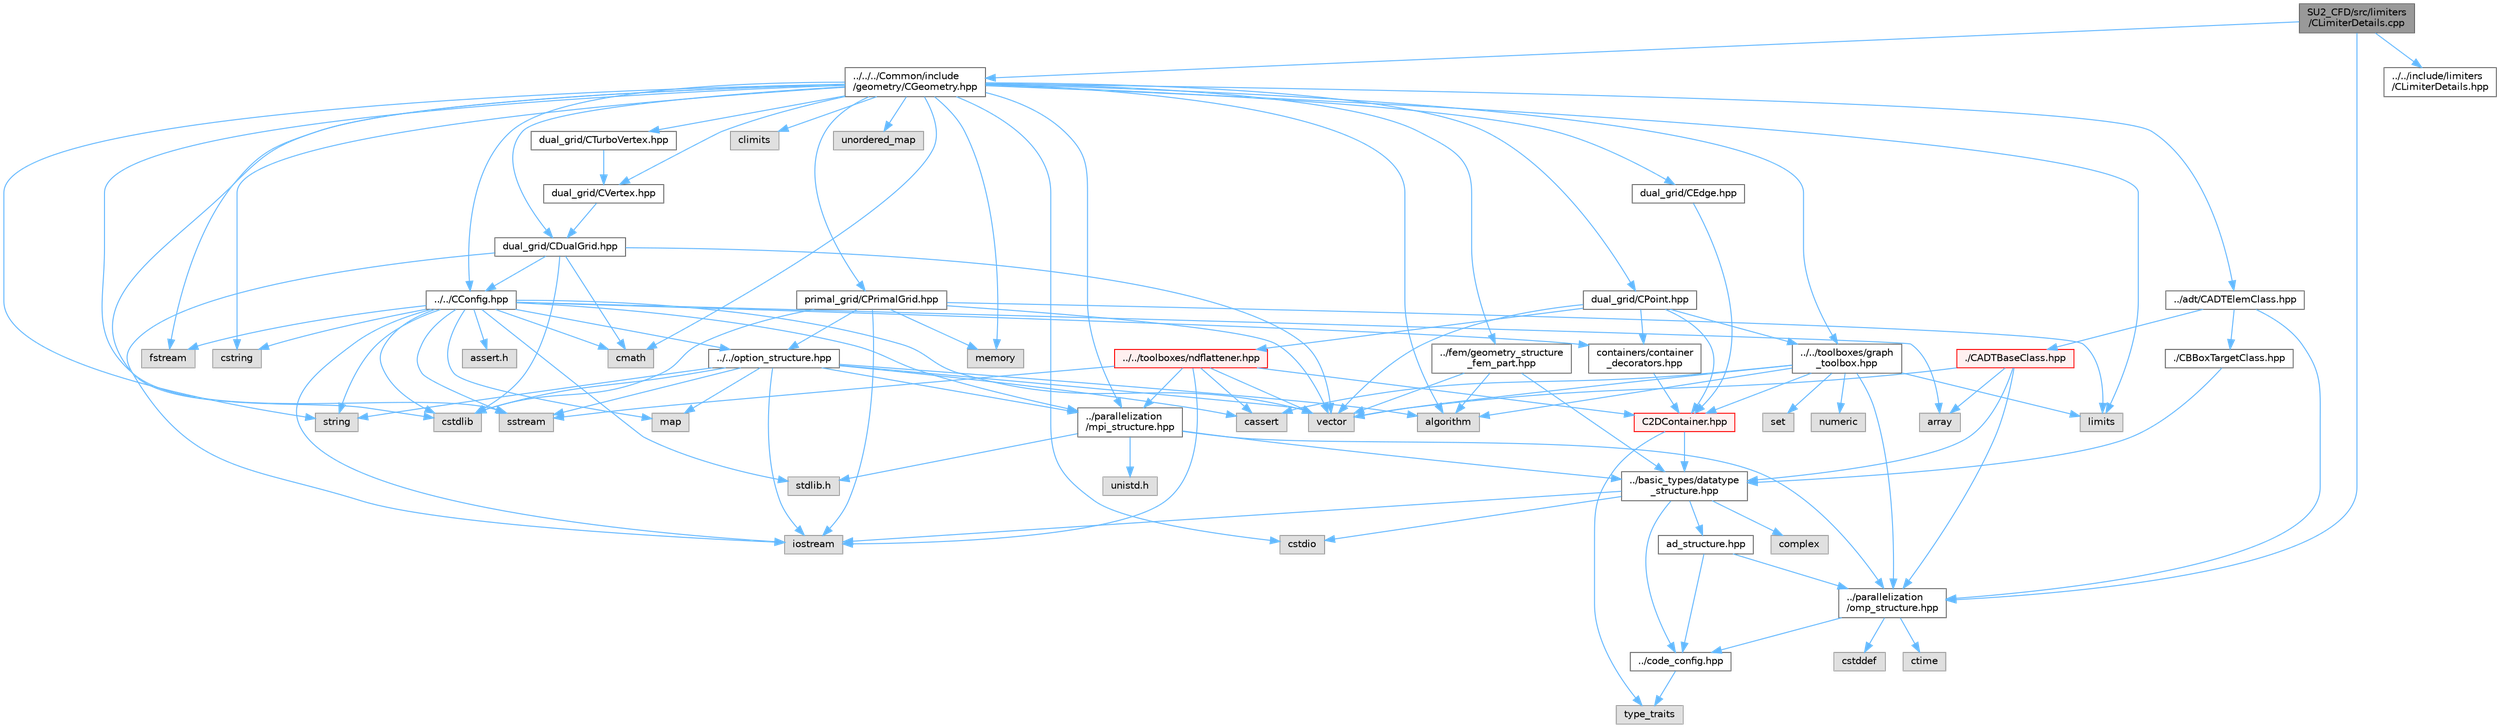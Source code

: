 digraph "SU2_CFD/src/limiters/CLimiterDetails.cpp"
{
 // LATEX_PDF_SIZE
  bgcolor="transparent";
  edge [fontname=Helvetica,fontsize=10,labelfontname=Helvetica,labelfontsize=10];
  node [fontname=Helvetica,fontsize=10,shape=box,height=0.2,width=0.4];
  Node1 [id="Node000001",label="SU2_CFD/src/limiters\l/CLimiterDetails.cpp",height=0.2,width=0.4,color="gray40", fillcolor="grey60", style="filled", fontcolor="black",tooltip="A class template that allows defining limiters via specialization of particular details."];
  Node1 -> Node2 [id="edge1_Node000001_Node000002",color="steelblue1",style="solid",tooltip=" "];
  Node2 [id="Node000002",label="../../../Common/include\l/geometry/CGeometry.hpp",height=0.2,width=0.4,color="grey40", fillcolor="white", style="filled",URL="$CGeometry_8hpp.html",tooltip="Headers of the main subroutines for creating the geometrical structure. The subroutines and functions..."];
  Node2 -> Node3 [id="edge2_Node000002_Node000003",color="steelblue1",style="solid",tooltip=" "];
  Node3 [id="Node000003",label="limits",height=0.2,width=0.4,color="grey60", fillcolor="#E0E0E0", style="filled",tooltip=" "];
  Node2 -> Node4 [id="edge3_Node000002_Node000004",color="steelblue1",style="solid",tooltip=" "];
  Node4 [id="Node000004",label="../parallelization\l/mpi_structure.hpp",height=0.2,width=0.4,color="grey40", fillcolor="white", style="filled",URL="$mpi__structure_8hpp.html",tooltip="Headers of the mpi interface for generalized datatypes. The subroutines and functions are in the mpi_..."];
  Node4 -> Node5 [id="edge4_Node000004_Node000005",color="steelblue1",style="solid",tooltip=" "];
  Node5 [id="Node000005",label="stdlib.h",height=0.2,width=0.4,color="grey60", fillcolor="#E0E0E0", style="filled",tooltip=" "];
  Node4 -> Node6 [id="edge5_Node000004_Node000006",color="steelblue1",style="solid",tooltip=" "];
  Node6 [id="Node000006",label="../basic_types/datatype\l_structure.hpp",height=0.2,width=0.4,color="grey40", fillcolor="white", style="filled",URL="$datatype__structure_8hpp.html",tooltip="Headers for generalized datatypes, defines an interface for AD types."];
  Node6 -> Node7 [id="edge6_Node000006_Node000007",color="steelblue1",style="solid",tooltip=" "];
  Node7 [id="Node000007",label="iostream",height=0.2,width=0.4,color="grey60", fillcolor="#E0E0E0", style="filled",tooltip=" "];
  Node6 -> Node8 [id="edge7_Node000006_Node000008",color="steelblue1",style="solid",tooltip=" "];
  Node8 [id="Node000008",label="complex",height=0.2,width=0.4,color="grey60", fillcolor="#E0E0E0", style="filled",tooltip=" "];
  Node6 -> Node9 [id="edge8_Node000006_Node000009",color="steelblue1",style="solid",tooltip=" "];
  Node9 [id="Node000009",label="cstdio",height=0.2,width=0.4,color="grey60", fillcolor="#E0E0E0", style="filled",tooltip=" "];
  Node6 -> Node10 [id="edge9_Node000006_Node000010",color="steelblue1",style="solid",tooltip=" "];
  Node10 [id="Node000010",label="../code_config.hpp",height=0.2,width=0.4,color="grey40", fillcolor="white", style="filled",URL="$code__config_8hpp.html",tooltip="Header file for collecting common macros, definitions and type configurations."];
  Node10 -> Node11 [id="edge10_Node000010_Node000011",color="steelblue1",style="solid",tooltip=" "];
  Node11 [id="Node000011",label="type_traits",height=0.2,width=0.4,color="grey60", fillcolor="#E0E0E0", style="filled",tooltip=" "];
  Node6 -> Node12 [id="edge11_Node000006_Node000012",color="steelblue1",style="solid",tooltip=" "];
  Node12 [id="Node000012",label="ad_structure.hpp",height=0.2,width=0.4,color="grey40", fillcolor="white", style="filled",URL="$ad__structure_8hpp.html",tooltip="Main routines for the algorithmic differentiation (AD) structure."];
  Node12 -> Node10 [id="edge12_Node000012_Node000010",color="steelblue1",style="solid",tooltip=" "];
  Node12 -> Node13 [id="edge13_Node000012_Node000013",color="steelblue1",style="solid",tooltip=" "];
  Node13 [id="Node000013",label="../parallelization\l/omp_structure.hpp",height=0.2,width=0.4,color="grey40", fillcolor="white", style="filled",URL="$omp__structure_8hpp.html",tooltip="OpenMP interface header, provides compatibility functions if the code is built without OpenMP support..."];
  Node13 -> Node14 [id="edge14_Node000013_Node000014",color="steelblue1",style="solid",tooltip=" "];
  Node14 [id="Node000014",label="cstddef",height=0.2,width=0.4,color="grey60", fillcolor="#E0E0E0", style="filled",tooltip=" "];
  Node13 -> Node10 [id="edge15_Node000013_Node000010",color="steelblue1",style="solid",tooltip=" "];
  Node13 -> Node15 [id="edge16_Node000013_Node000015",color="steelblue1",style="solid",tooltip=" "];
  Node15 [id="Node000015",label="ctime",height=0.2,width=0.4,color="grey60", fillcolor="#E0E0E0", style="filled",tooltip=" "];
  Node4 -> Node16 [id="edge17_Node000004_Node000016",color="steelblue1",style="solid",tooltip=" "];
  Node16 [id="Node000016",label="unistd.h",height=0.2,width=0.4,color="grey60", fillcolor="#E0E0E0", style="filled",tooltip=" "];
  Node4 -> Node13 [id="edge18_Node000004_Node000013",color="steelblue1",style="solid",tooltip=" "];
  Node2 -> Node17 [id="edge19_Node000002_Node000017",color="steelblue1",style="solid",tooltip=" "];
  Node17 [id="Node000017",label="string",height=0.2,width=0.4,color="grey60", fillcolor="#E0E0E0", style="filled",tooltip=" "];
  Node2 -> Node18 [id="edge20_Node000002_Node000018",color="steelblue1",style="solid",tooltip=" "];
  Node18 [id="Node000018",label="fstream",height=0.2,width=0.4,color="grey60", fillcolor="#E0E0E0", style="filled",tooltip=" "];
  Node2 -> Node19 [id="edge21_Node000002_Node000019",color="steelblue1",style="solid",tooltip=" "];
  Node19 [id="Node000019",label="sstream",height=0.2,width=0.4,color="grey60", fillcolor="#E0E0E0", style="filled",tooltip=" "];
  Node2 -> Node20 [id="edge22_Node000002_Node000020",color="steelblue1",style="solid",tooltip=" "];
  Node20 [id="Node000020",label="cmath",height=0.2,width=0.4,color="grey60", fillcolor="#E0E0E0", style="filled",tooltip=" "];
  Node2 -> Node21 [id="edge23_Node000002_Node000021",color="steelblue1",style="solid",tooltip=" "];
  Node21 [id="Node000021",label="algorithm",height=0.2,width=0.4,color="grey60", fillcolor="#E0E0E0", style="filled",tooltip=" "];
  Node2 -> Node22 [id="edge24_Node000002_Node000022",color="steelblue1",style="solid",tooltip=" "];
  Node22 [id="Node000022",label="cstring",height=0.2,width=0.4,color="grey60", fillcolor="#E0E0E0", style="filled",tooltip=" "];
  Node2 -> Node9 [id="edge25_Node000002_Node000009",color="steelblue1",style="solid",tooltip=" "];
  Node2 -> Node23 [id="edge26_Node000002_Node000023",color="steelblue1",style="solid",tooltip=" "];
  Node23 [id="Node000023",label="cstdlib",height=0.2,width=0.4,color="grey60", fillcolor="#E0E0E0", style="filled",tooltip=" "];
  Node2 -> Node24 [id="edge27_Node000002_Node000024",color="steelblue1",style="solid",tooltip=" "];
  Node24 [id="Node000024",label="climits",height=0.2,width=0.4,color="grey60", fillcolor="#E0E0E0", style="filled",tooltip=" "];
  Node2 -> Node25 [id="edge28_Node000002_Node000025",color="steelblue1",style="solid",tooltip=" "];
  Node25 [id="Node000025",label="memory",height=0.2,width=0.4,color="grey60", fillcolor="#E0E0E0", style="filled",tooltip=" "];
  Node2 -> Node26 [id="edge29_Node000002_Node000026",color="steelblue1",style="solid",tooltip=" "];
  Node26 [id="Node000026",label="unordered_map",height=0.2,width=0.4,color="grey60", fillcolor="#E0E0E0", style="filled",tooltip=" "];
  Node2 -> Node27 [id="edge30_Node000002_Node000027",color="steelblue1",style="solid",tooltip=" "];
  Node27 [id="Node000027",label="primal_grid/CPrimalGrid.hpp",height=0.2,width=0.4,color="grey40", fillcolor="white", style="filled",URL="$CPrimalGrid_8hpp.html",tooltip="Headers of the main subroutines for storing the primal grid structure. The subroutines and functions ..."];
  Node27 -> Node7 [id="edge31_Node000027_Node000007",color="steelblue1",style="solid",tooltip=" "];
  Node27 -> Node28 [id="edge32_Node000027_Node000028",color="steelblue1",style="solid",tooltip=" "];
  Node28 [id="Node000028",label="vector",height=0.2,width=0.4,color="grey60", fillcolor="#E0E0E0", style="filled",tooltip=" "];
  Node27 -> Node3 [id="edge33_Node000027_Node000003",color="steelblue1",style="solid",tooltip=" "];
  Node27 -> Node23 [id="edge34_Node000027_Node000023",color="steelblue1",style="solid",tooltip=" "];
  Node27 -> Node25 [id="edge35_Node000027_Node000025",color="steelblue1",style="solid",tooltip=" "];
  Node27 -> Node29 [id="edge36_Node000027_Node000029",color="steelblue1",style="solid",tooltip=" "];
  Node29 [id="Node000029",label="../../option_structure.hpp",height=0.2,width=0.4,color="grey40", fillcolor="white", style="filled",URL="$option__structure_8hpp.html",tooltip="Defines classes for referencing options for easy input in CConfig."];
  Node29 -> Node4 [id="edge37_Node000029_Node000004",color="steelblue1",style="solid",tooltip=" "];
  Node29 -> Node7 [id="edge38_Node000029_Node000007",color="steelblue1",style="solid",tooltip=" "];
  Node29 -> Node19 [id="edge39_Node000029_Node000019",color="steelblue1",style="solid",tooltip=" "];
  Node29 -> Node17 [id="edge40_Node000029_Node000017",color="steelblue1",style="solid",tooltip=" "];
  Node29 -> Node28 [id="edge41_Node000029_Node000028",color="steelblue1",style="solid",tooltip=" "];
  Node29 -> Node30 [id="edge42_Node000029_Node000030",color="steelblue1",style="solid",tooltip=" "];
  Node30 [id="Node000030",label="map",height=0.2,width=0.4,color="grey60", fillcolor="#E0E0E0", style="filled",tooltip=" "];
  Node29 -> Node23 [id="edge43_Node000029_Node000023",color="steelblue1",style="solid",tooltip=" "];
  Node29 -> Node21 [id="edge44_Node000029_Node000021",color="steelblue1",style="solid",tooltip=" "];
  Node29 -> Node31 [id="edge45_Node000029_Node000031",color="steelblue1",style="solid",tooltip=" "];
  Node31 [id="Node000031",label="cassert",height=0.2,width=0.4,color="grey60", fillcolor="#E0E0E0", style="filled",tooltip=" "];
  Node2 -> Node32 [id="edge46_Node000002_Node000032",color="steelblue1",style="solid",tooltip=" "];
  Node32 [id="Node000032",label="dual_grid/CDualGrid.hpp",height=0.2,width=0.4,color="grey40", fillcolor="white", style="filled",URL="$CDualGrid_8hpp.html",tooltip="Headers of the main subroutines for doing the complete dual grid structure. The subroutines and funct..."];
  Node32 -> Node20 [id="edge47_Node000032_Node000020",color="steelblue1",style="solid",tooltip=" "];
  Node32 -> Node7 [id="edge48_Node000032_Node000007",color="steelblue1",style="solid",tooltip=" "];
  Node32 -> Node23 [id="edge49_Node000032_Node000023",color="steelblue1",style="solid",tooltip=" "];
  Node32 -> Node28 [id="edge50_Node000032_Node000028",color="steelblue1",style="solid",tooltip=" "];
  Node32 -> Node33 [id="edge51_Node000032_Node000033",color="steelblue1",style="solid",tooltip=" "];
  Node33 [id="Node000033",label="../../CConfig.hpp",height=0.2,width=0.4,color="grey40", fillcolor="white", style="filled",URL="$CConfig_8hpp.html",tooltip="All the information about the definition of the physical problem. The subroutines and functions are i..."];
  Node33 -> Node4 [id="edge52_Node000033_Node000004",color="steelblue1",style="solid",tooltip=" "];
  Node33 -> Node7 [id="edge53_Node000033_Node000007",color="steelblue1",style="solid",tooltip=" "];
  Node33 -> Node23 [id="edge54_Node000033_Node000023",color="steelblue1",style="solid",tooltip=" "];
  Node33 -> Node18 [id="edge55_Node000033_Node000018",color="steelblue1",style="solid",tooltip=" "];
  Node33 -> Node19 [id="edge56_Node000033_Node000019",color="steelblue1",style="solid",tooltip=" "];
  Node33 -> Node17 [id="edge57_Node000033_Node000017",color="steelblue1",style="solid",tooltip=" "];
  Node33 -> Node22 [id="edge58_Node000033_Node000022",color="steelblue1",style="solid",tooltip=" "];
  Node33 -> Node28 [id="edge59_Node000033_Node000028",color="steelblue1",style="solid",tooltip=" "];
  Node33 -> Node34 [id="edge60_Node000033_Node000034",color="steelblue1",style="solid",tooltip=" "];
  Node34 [id="Node000034",label="array",height=0.2,width=0.4,color="grey60", fillcolor="#E0E0E0", style="filled",tooltip=" "];
  Node33 -> Node5 [id="edge61_Node000033_Node000005",color="steelblue1",style="solid",tooltip=" "];
  Node33 -> Node20 [id="edge62_Node000033_Node000020",color="steelblue1",style="solid",tooltip=" "];
  Node33 -> Node30 [id="edge63_Node000033_Node000030",color="steelblue1",style="solid",tooltip=" "];
  Node33 -> Node35 [id="edge64_Node000033_Node000035",color="steelblue1",style="solid",tooltip=" "];
  Node35 [id="Node000035",label="assert.h",height=0.2,width=0.4,color="grey60", fillcolor="#E0E0E0", style="filled",tooltip=" "];
  Node33 -> Node29 [id="edge65_Node000033_Node000029",color="steelblue1",style="solid",tooltip=" "];
  Node33 -> Node36 [id="edge66_Node000033_Node000036",color="steelblue1",style="solid",tooltip=" "];
  Node36 [id="Node000036",label="containers/container\l_decorators.hpp",height=0.2,width=0.4,color="grey40", fillcolor="white", style="filled",URL="$container__decorators_8hpp.html",tooltip="Collection of small classes that decorate C2DContainer to augment its functionality,..."];
  Node36 -> Node37 [id="edge67_Node000036_Node000037",color="steelblue1",style="solid",tooltip=" "];
  Node37 [id="Node000037",label="C2DContainer.hpp",height=0.2,width=0.4,color="red", fillcolor="#FFF0F0", style="filled",URL="$C2DContainer_8hpp.html",tooltip="A templated vector/matrix object."];
  Node37 -> Node6 [id="edge68_Node000037_Node000006",color="steelblue1",style="solid",tooltip=" "];
  Node37 -> Node11 [id="edge69_Node000037_Node000011",color="steelblue1",style="solid",tooltip=" "];
  Node2 -> Node46 [id="edge70_Node000002_Node000046",color="steelblue1",style="solid",tooltip=" "];
  Node46 [id="Node000046",label="dual_grid/CPoint.hpp",height=0.2,width=0.4,color="grey40", fillcolor="white", style="filled",URL="$CPoint_8hpp.html",tooltip="Declaration of the point class that stores geometric and adjacency information for dual control volum..."];
  Node46 -> Node37 [id="edge71_Node000046_Node000037",color="steelblue1",style="solid",tooltip=" "];
  Node46 -> Node36 [id="edge72_Node000046_Node000036",color="steelblue1",style="solid",tooltip=" "];
  Node46 -> Node47 [id="edge73_Node000046_Node000047",color="steelblue1",style="solid",tooltip=" "];
  Node47 [id="Node000047",label="../../toolboxes/graph\l_toolbox.hpp",height=0.2,width=0.4,color="grey40", fillcolor="white", style="filled",URL="$graph__toolbox_8hpp.html",tooltip="Functions and classes to build/represent sparse graphs or sparse patterns."];
  Node47 -> Node37 [id="edge74_Node000047_Node000037",color="steelblue1",style="solid",tooltip=" "];
  Node47 -> Node13 [id="edge75_Node000047_Node000013",color="steelblue1",style="solid",tooltip=" "];
  Node47 -> Node48 [id="edge76_Node000047_Node000048",color="steelblue1",style="solid",tooltip=" "];
  Node48 [id="Node000048",label="set",height=0.2,width=0.4,color="grey60", fillcolor="#E0E0E0", style="filled",tooltip=" "];
  Node47 -> Node28 [id="edge77_Node000047_Node000028",color="steelblue1",style="solid",tooltip=" "];
  Node47 -> Node3 [id="edge78_Node000047_Node000003",color="steelblue1",style="solid",tooltip=" "];
  Node47 -> Node31 [id="edge79_Node000047_Node000031",color="steelblue1",style="solid",tooltip=" "];
  Node47 -> Node21 [id="edge80_Node000047_Node000021",color="steelblue1",style="solid",tooltip=" "];
  Node47 -> Node49 [id="edge81_Node000047_Node000049",color="steelblue1",style="solid",tooltip=" "];
  Node49 [id="Node000049",label="numeric",height=0.2,width=0.4,color="grey60", fillcolor="#E0E0E0", style="filled",tooltip=" "];
  Node46 -> Node28 [id="edge82_Node000046_Node000028",color="steelblue1",style="solid",tooltip=" "];
  Node46 -> Node50 [id="edge83_Node000046_Node000050",color="steelblue1",style="solid",tooltip=" "];
  Node50 [id="Node000050",label="../../toolboxes/ndflattener.hpp",height=0.2,width=0.4,color="red", fillcolor="#FFF0F0", style="filled",URL="$ndflattener_8hpp.html",tooltip="Flatten pointer-to-pointer-... arrays for MPI communication."];
  Node50 -> Node31 [id="edge84_Node000050_Node000031",color="steelblue1",style="solid",tooltip=" "];
  Node50 -> Node7 [id="edge85_Node000050_Node000007",color="steelblue1",style="solid",tooltip=" "];
  Node50 -> Node19 [id="edge86_Node000050_Node000019",color="steelblue1",style="solid",tooltip=" "];
  Node50 -> Node28 [id="edge87_Node000050_Node000028",color="steelblue1",style="solid",tooltip=" "];
  Node50 -> Node37 [id="edge88_Node000050_Node000037",color="steelblue1",style="solid",tooltip=" "];
  Node50 -> Node4 [id="edge89_Node000050_Node000004",color="steelblue1",style="solid",tooltip=" "];
  Node2 -> Node51 [id="edge90_Node000002_Node000051",color="steelblue1",style="solid",tooltip=" "];
  Node51 [id="Node000051",label="dual_grid/CEdge.hpp",height=0.2,width=0.4,color="grey40", fillcolor="white", style="filled",URL="$CEdge_8hpp.html",tooltip="Declaration of the edge class CEdge.cpp file."];
  Node51 -> Node37 [id="edge91_Node000051_Node000037",color="steelblue1",style="solid",tooltip=" "];
  Node2 -> Node52 [id="edge92_Node000002_Node000052",color="steelblue1",style="solid",tooltip=" "];
  Node52 [id="Node000052",label="dual_grid/CVertex.hpp",height=0.2,width=0.4,color="grey40", fillcolor="white", style="filled",URL="$CVertex_8hpp.html",tooltip="Headers of the main subroutines for doing the complete dual grid structure. The subroutines and funct..."];
  Node52 -> Node32 [id="edge93_Node000052_Node000032",color="steelblue1",style="solid",tooltip=" "];
  Node2 -> Node53 [id="edge94_Node000002_Node000053",color="steelblue1",style="solid",tooltip=" "];
  Node53 [id="Node000053",label="dual_grid/CTurboVertex.hpp",height=0.2,width=0.4,color="grey40", fillcolor="white", style="filled",URL="$CTurboVertex_8hpp.html",tooltip="Headers of the main subroutines for doing the complete dual grid structure. The subroutines and funct..."];
  Node53 -> Node52 [id="edge95_Node000053_Node000052",color="steelblue1",style="solid",tooltip=" "];
  Node2 -> Node33 [id="edge96_Node000002_Node000033",color="steelblue1",style="solid",tooltip=" "];
  Node2 -> Node54 [id="edge97_Node000002_Node000054",color="steelblue1",style="solid",tooltip=" "];
  Node54 [id="Node000054",label="../fem/geometry_structure\l_fem_part.hpp",height=0.2,width=0.4,color="grey40", fillcolor="white", style="filled",URL="$geometry__structure__fem__part_8hpp.html",tooltip="Helper classes for the Fluid FEM solver."];
  Node54 -> Node6 [id="edge98_Node000054_Node000006",color="steelblue1",style="solid",tooltip=" "];
  Node54 -> Node28 [id="edge99_Node000054_Node000028",color="steelblue1",style="solid",tooltip=" "];
  Node54 -> Node21 [id="edge100_Node000054_Node000021",color="steelblue1",style="solid",tooltip=" "];
  Node2 -> Node47 [id="edge101_Node000002_Node000047",color="steelblue1",style="solid",tooltip=" "];
  Node2 -> Node55 [id="edge102_Node000002_Node000055",color="steelblue1",style="solid",tooltip=" "];
  Node55 [id="Node000055",label="../adt/CADTElemClass.hpp",height=0.2,width=0.4,color="grey40", fillcolor="white", style="filled",URL="$CADTElemClass_8hpp.html",tooltip="Class for storing an ADT of (linear) elements in an arbitrary number of dimensions."];
  Node55 -> Node56 [id="edge103_Node000055_Node000056",color="steelblue1",style="solid",tooltip=" "];
  Node56 [id="Node000056",label="./CADTBaseClass.hpp",height=0.2,width=0.4,color="red", fillcolor="#FFF0F0", style="filled",URL="$CADTBaseClass_8hpp.html",tooltip="Base class for storing an ADT in an arbitrary number of dimensions."];
  Node56 -> Node28 [id="edge104_Node000056_Node000028",color="steelblue1",style="solid",tooltip=" "];
  Node56 -> Node34 [id="edge105_Node000056_Node000034",color="steelblue1",style="solid",tooltip=" "];
  Node56 -> Node6 [id="edge106_Node000056_Node000006",color="steelblue1",style="solid",tooltip=" "];
  Node56 -> Node13 [id="edge107_Node000056_Node000013",color="steelblue1",style="solid",tooltip=" "];
  Node55 -> Node58 [id="edge108_Node000055_Node000058",color="steelblue1",style="solid",tooltip=" "];
  Node58 [id="Node000058",label="./CBBoxTargetClass.hpp",height=0.2,width=0.4,color="grey40", fillcolor="white", style="filled",URL="$CBBoxTargetClass_8hpp.html",tooltip="Class for storing the information of a possible bounding box candidate during a minimum distance sear..."];
  Node58 -> Node6 [id="edge109_Node000058_Node000006",color="steelblue1",style="solid",tooltip=" "];
  Node55 -> Node13 [id="edge110_Node000055_Node000013",color="steelblue1",style="solid",tooltip=" "];
  Node1 -> Node13 [id="edge111_Node000001_Node000013",color="steelblue1",style="solid",tooltip=" "];
  Node1 -> Node59 [id="edge112_Node000001_Node000059",color="steelblue1",style="solid",tooltip=" "];
  Node59 [id="Node000059",label="../../include/limiters\l/CLimiterDetails.hpp",height=0.2,width=0.4,color="grey40", fillcolor="white", style="filled",URL="$CLimiterDetails_8hpp.html",tooltip="A class template that allows defining limiters via specialization of particular details."];
}
